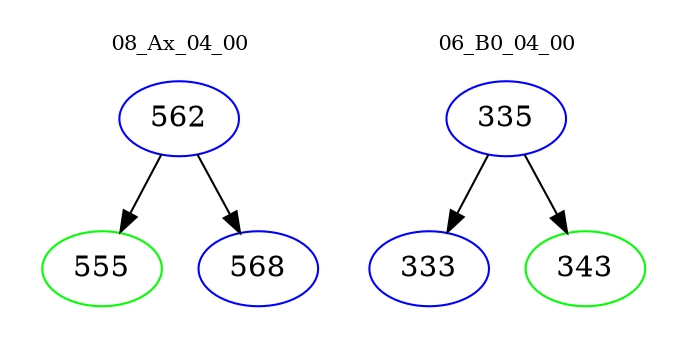 digraph{
subgraph cluster_0 {
color = white
label = "08_Ax_04_00";
fontsize=10;
T0_562 [label="562", color="blue"]
T0_562 -> T0_555 [color="black"]
T0_555 [label="555", color="green"]
T0_562 -> T0_568 [color="black"]
T0_568 [label="568", color="blue"]
}
subgraph cluster_1 {
color = white
label = "06_B0_04_00";
fontsize=10;
T1_335 [label="335", color="blue"]
T1_335 -> T1_333 [color="black"]
T1_333 [label="333", color="blue"]
T1_335 -> T1_343 [color="black"]
T1_343 [label="343", color="green"]
}
}
